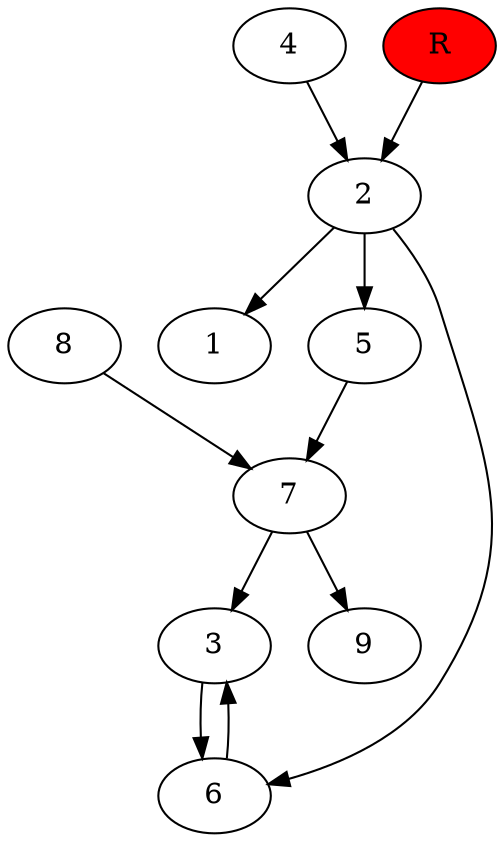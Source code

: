 digraph prb3545 {
	1
	2
	3
	4
	5
	6
	7
	8
	R [fillcolor="#ff0000" style=filled]
	2 -> 1
	2 -> 5
	2 -> 6
	3 -> 6
	4 -> 2
	5 -> 7
	6 -> 3
	7 -> 3
	7 -> 9
	8 -> 7
	R -> 2
}
